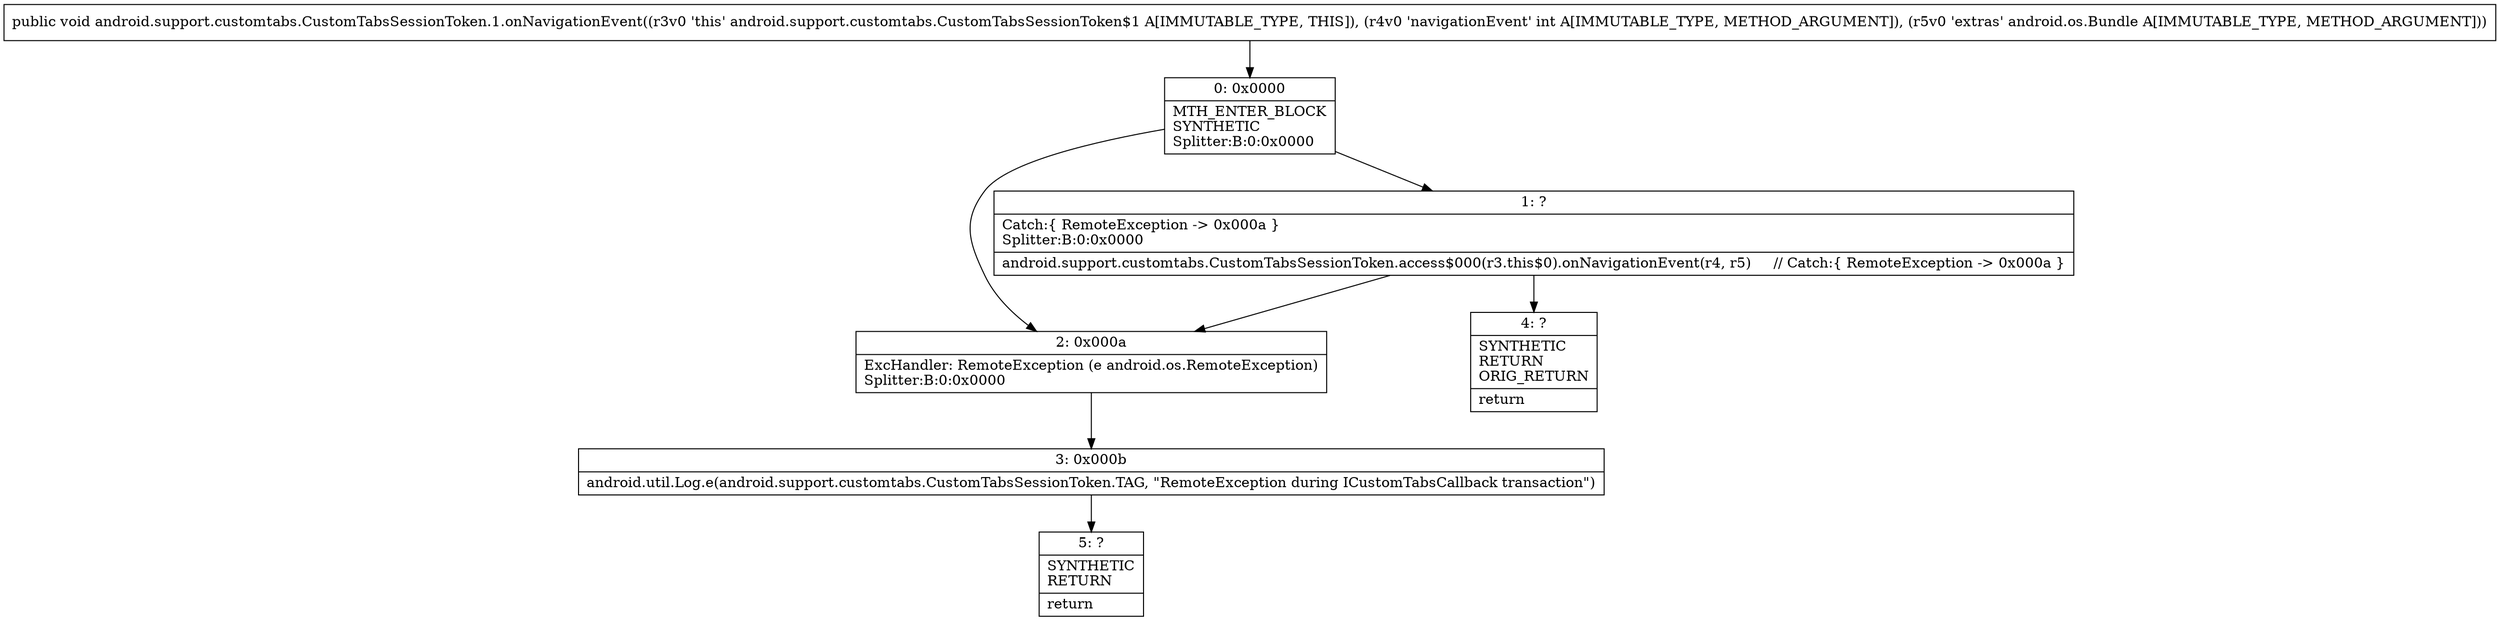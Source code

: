 digraph "CFG forandroid.support.customtabs.CustomTabsSessionToken.1.onNavigationEvent(ILandroid\/os\/Bundle;)V" {
Node_0 [shape=record,label="{0\:\ 0x0000|MTH_ENTER_BLOCK\lSYNTHETIC\lSplitter:B:0:0x0000\l}"];
Node_1 [shape=record,label="{1\:\ ?|Catch:\{ RemoteException \-\> 0x000a \}\lSplitter:B:0:0x0000\l|android.support.customtabs.CustomTabsSessionToken.access$000(r3.this$0).onNavigationEvent(r4, r5)     \/\/ Catch:\{ RemoteException \-\> 0x000a \}\l}"];
Node_2 [shape=record,label="{2\:\ 0x000a|ExcHandler: RemoteException (e android.os.RemoteException)\lSplitter:B:0:0x0000\l}"];
Node_3 [shape=record,label="{3\:\ 0x000b|android.util.Log.e(android.support.customtabs.CustomTabsSessionToken.TAG, \"RemoteException during ICustomTabsCallback transaction\")\l}"];
Node_4 [shape=record,label="{4\:\ ?|SYNTHETIC\lRETURN\lORIG_RETURN\l|return\l}"];
Node_5 [shape=record,label="{5\:\ ?|SYNTHETIC\lRETURN\l|return\l}"];
MethodNode[shape=record,label="{public void android.support.customtabs.CustomTabsSessionToken.1.onNavigationEvent((r3v0 'this' android.support.customtabs.CustomTabsSessionToken$1 A[IMMUTABLE_TYPE, THIS]), (r4v0 'navigationEvent' int A[IMMUTABLE_TYPE, METHOD_ARGUMENT]), (r5v0 'extras' android.os.Bundle A[IMMUTABLE_TYPE, METHOD_ARGUMENT])) }"];
MethodNode -> Node_0;
Node_0 -> Node_1;
Node_0 -> Node_2;
Node_1 -> Node_2;
Node_1 -> Node_4;
Node_2 -> Node_3;
Node_3 -> Node_5;
}


